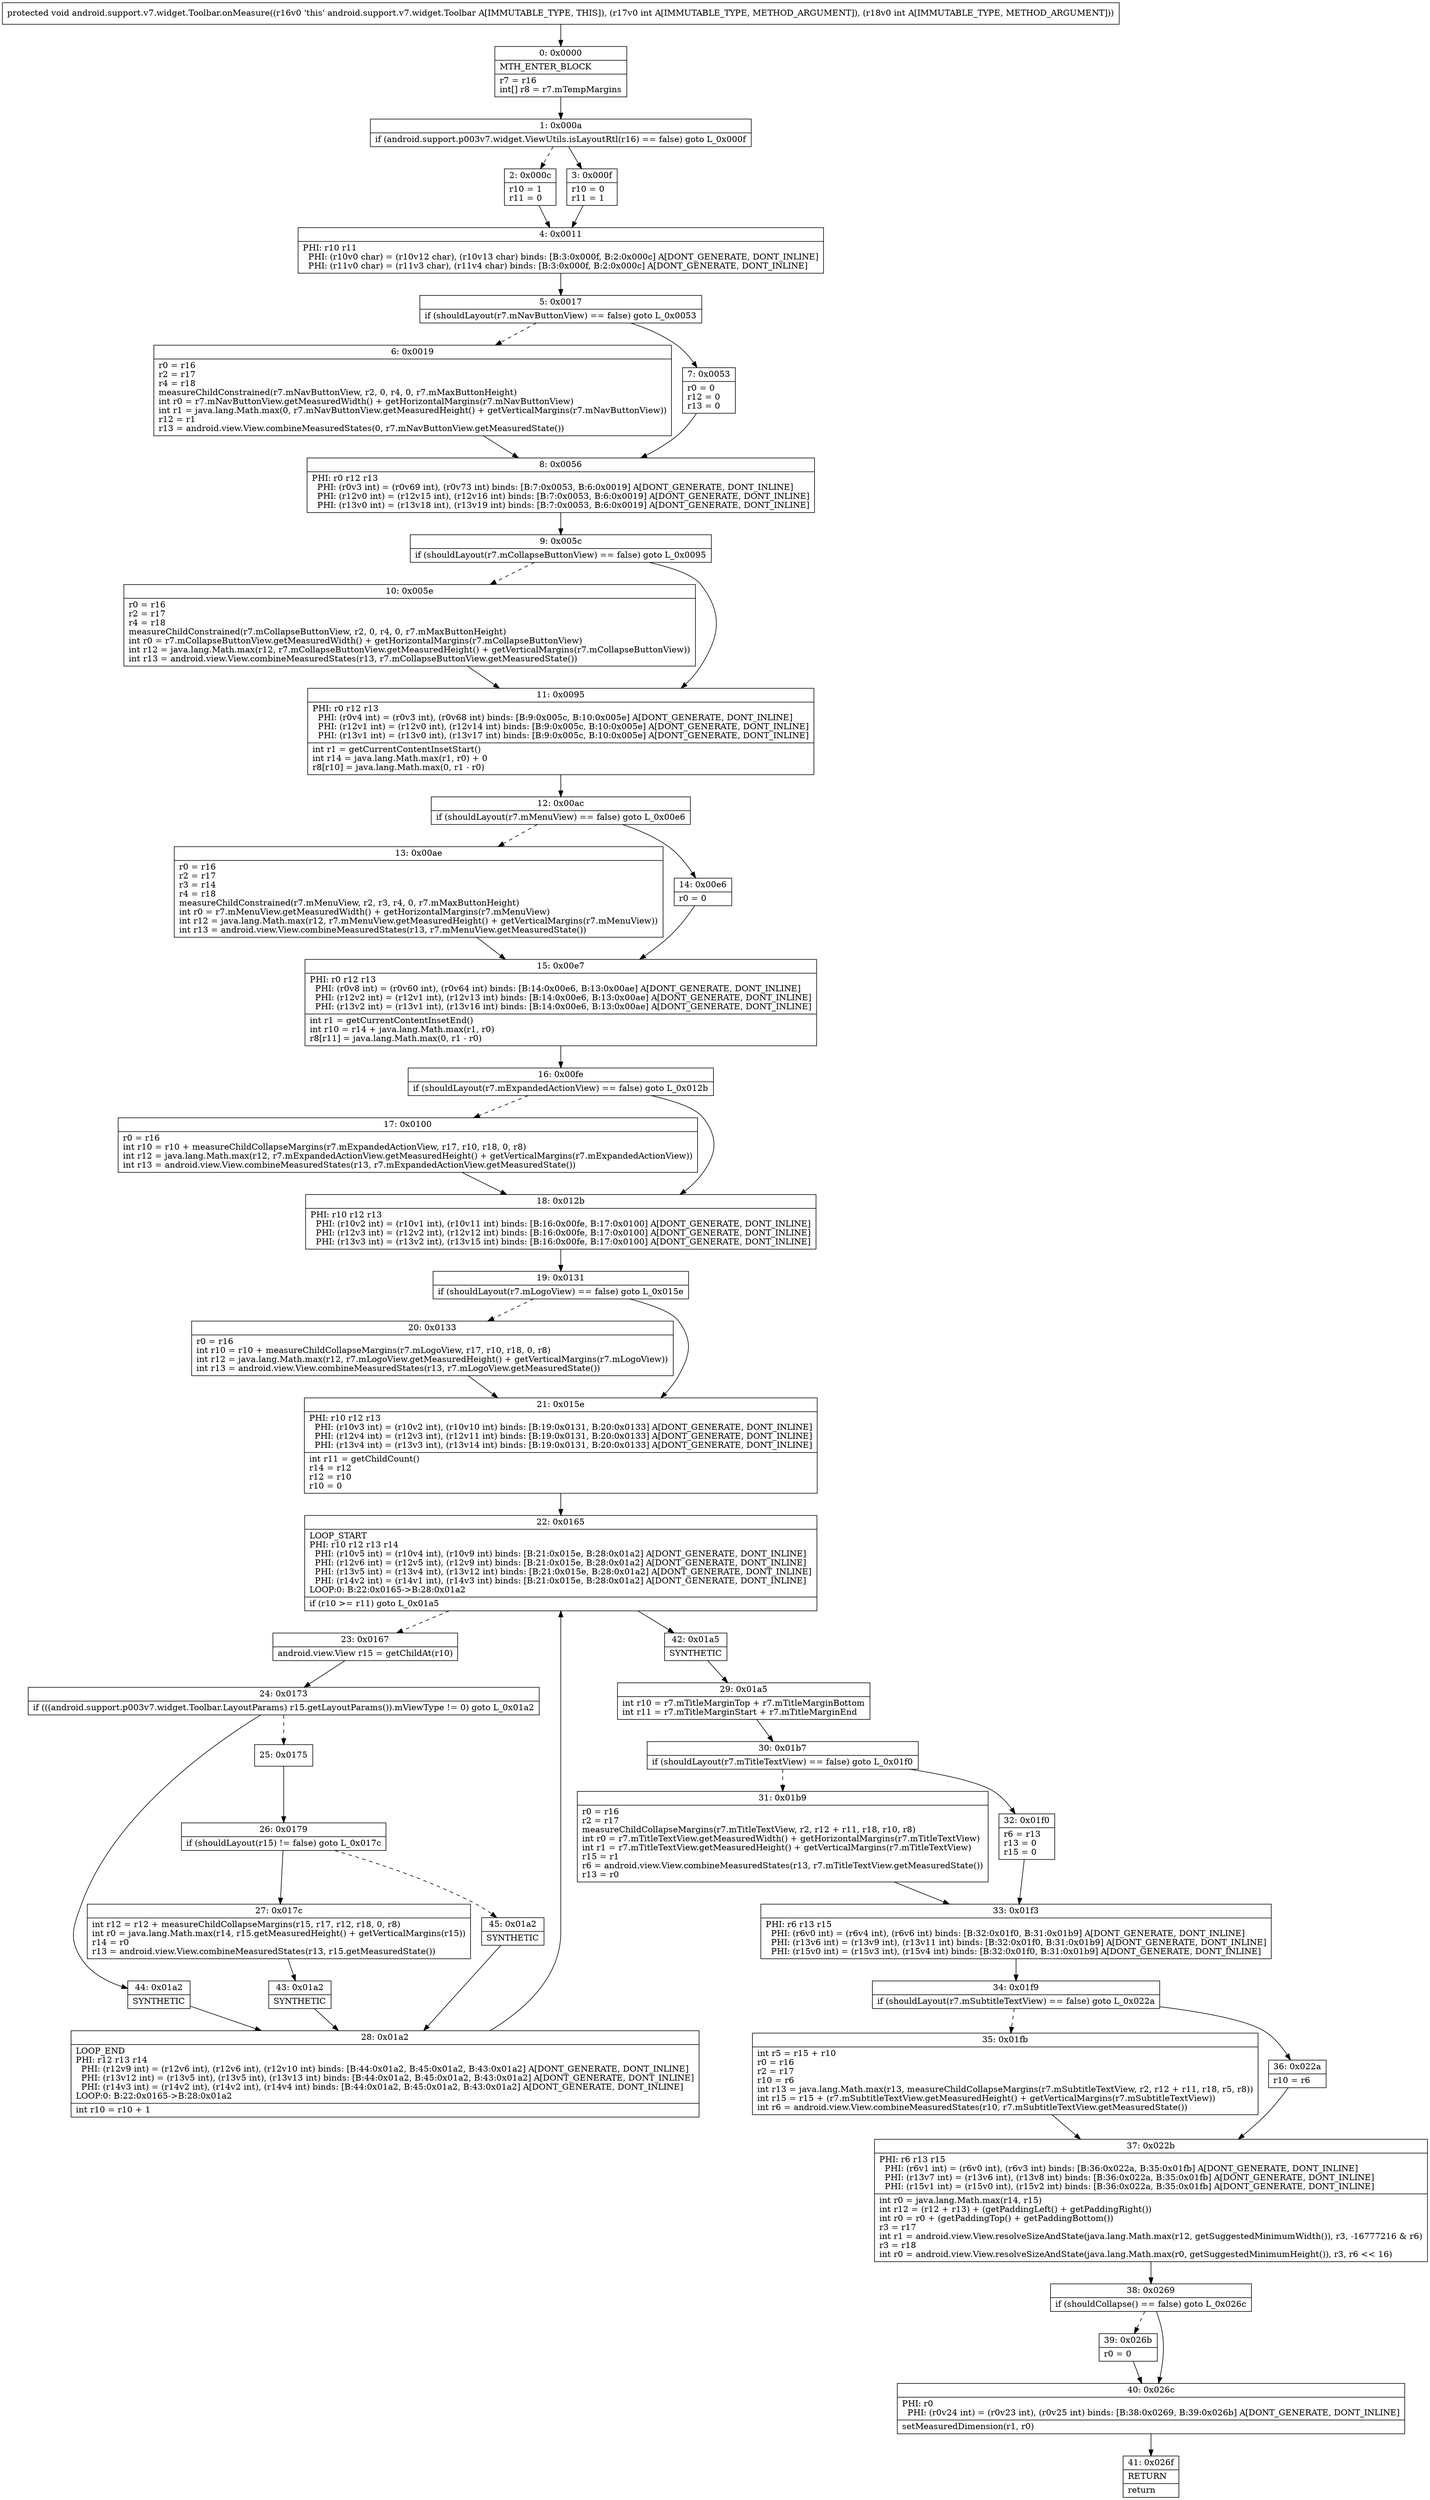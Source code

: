 digraph "CFG forandroid.support.v7.widget.Toolbar.onMeasure(II)V" {
Node_0 [shape=record,label="{0\:\ 0x0000|MTH_ENTER_BLOCK\l|r7 = r16\lint[] r8 = r7.mTempMargins\l}"];
Node_1 [shape=record,label="{1\:\ 0x000a|if (android.support.p003v7.widget.ViewUtils.isLayoutRtl(r16) == false) goto L_0x000f\l}"];
Node_2 [shape=record,label="{2\:\ 0x000c|r10 = 1\lr11 = 0\l}"];
Node_3 [shape=record,label="{3\:\ 0x000f|r10 = 0\lr11 = 1\l}"];
Node_4 [shape=record,label="{4\:\ 0x0011|PHI: r10 r11 \l  PHI: (r10v0 char) = (r10v12 char), (r10v13 char) binds: [B:3:0x000f, B:2:0x000c] A[DONT_GENERATE, DONT_INLINE]\l  PHI: (r11v0 char) = (r11v3 char), (r11v4 char) binds: [B:3:0x000f, B:2:0x000c] A[DONT_GENERATE, DONT_INLINE]\l}"];
Node_5 [shape=record,label="{5\:\ 0x0017|if (shouldLayout(r7.mNavButtonView) == false) goto L_0x0053\l}"];
Node_6 [shape=record,label="{6\:\ 0x0019|r0 = r16\lr2 = r17\lr4 = r18\lmeasureChildConstrained(r7.mNavButtonView, r2, 0, r4, 0, r7.mMaxButtonHeight)\lint r0 = r7.mNavButtonView.getMeasuredWidth() + getHorizontalMargins(r7.mNavButtonView)\lint r1 = java.lang.Math.max(0, r7.mNavButtonView.getMeasuredHeight() + getVerticalMargins(r7.mNavButtonView))\lr12 = r1\lr13 = android.view.View.combineMeasuredStates(0, r7.mNavButtonView.getMeasuredState())\l}"];
Node_7 [shape=record,label="{7\:\ 0x0053|r0 = 0\lr12 = 0\lr13 = 0\l}"];
Node_8 [shape=record,label="{8\:\ 0x0056|PHI: r0 r12 r13 \l  PHI: (r0v3 int) = (r0v69 int), (r0v73 int) binds: [B:7:0x0053, B:6:0x0019] A[DONT_GENERATE, DONT_INLINE]\l  PHI: (r12v0 int) = (r12v15 int), (r12v16 int) binds: [B:7:0x0053, B:6:0x0019] A[DONT_GENERATE, DONT_INLINE]\l  PHI: (r13v0 int) = (r13v18 int), (r13v19 int) binds: [B:7:0x0053, B:6:0x0019] A[DONT_GENERATE, DONT_INLINE]\l}"];
Node_9 [shape=record,label="{9\:\ 0x005c|if (shouldLayout(r7.mCollapseButtonView) == false) goto L_0x0095\l}"];
Node_10 [shape=record,label="{10\:\ 0x005e|r0 = r16\lr2 = r17\lr4 = r18\lmeasureChildConstrained(r7.mCollapseButtonView, r2, 0, r4, 0, r7.mMaxButtonHeight)\lint r0 = r7.mCollapseButtonView.getMeasuredWidth() + getHorizontalMargins(r7.mCollapseButtonView)\lint r12 = java.lang.Math.max(r12, r7.mCollapseButtonView.getMeasuredHeight() + getVerticalMargins(r7.mCollapseButtonView))\lint r13 = android.view.View.combineMeasuredStates(r13, r7.mCollapseButtonView.getMeasuredState())\l}"];
Node_11 [shape=record,label="{11\:\ 0x0095|PHI: r0 r12 r13 \l  PHI: (r0v4 int) = (r0v3 int), (r0v68 int) binds: [B:9:0x005c, B:10:0x005e] A[DONT_GENERATE, DONT_INLINE]\l  PHI: (r12v1 int) = (r12v0 int), (r12v14 int) binds: [B:9:0x005c, B:10:0x005e] A[DONT_GENERATE, DONT_INLINE]\l  PHI: (r13v1 int) = (r13v0 int), (r13v17 int) binds: [B:9:0x005c, B:10:0x005e] A[DONT_GENERATE, DONT_INLINE]\l|int r1 = getCurrentContentInsetStart()\lint r14 = java.lang.Math.max(r1, r0) + 0\lr8[r10] = java.lang.Math.max(0, r1 \- r0)\l}"];
Node_12 [shape=record,label="{12\:\ 0x00ac|if (shouldLayout(r7.mMenuView) == false) goto L_0x00e6\l}"];
Node_13 [shape=record,label="{13\:\ 0x00ae|r0 = r16\lr2 = r17\lr3 = r14\lr4 = r18\lmeasureChildConstrained(r7.mMenuView, r2, r3, r4, 0, r7.mMaxButtonHeight)\lint r0 = r7.mMenuView.getMeasuredWidth() + getHorizontalMargins(r7.mMenuView)\lint r12 = java.lang.Math.max(r12, r7.mMenuView.getMeasuredHeight() + getVerticalMargins(r7.mMenuView))\lint r13 = android.view.View.combineMeasuredStates(r13, r7.mMenuView.getMeasuredState())\l}"];
Node_14 [shape=record,label="{14\:\ 0x00e6|r0 = 0\l}"];
Node_15 [shape=record,label="{15\:\ 0x00e7|PHI: r0 r12 r13 \l  PHI: (r0v8 int) = (r0v60 int), (r0v64 int) binds: [B:14:0x00e6, B:13:0x00ae] A[DONT_GENERATE, DONT_INLINE]\l  PHI: (r12v2 int) = (r12v1 int), (r12v13 int) binds: [B:14:0x00e6, B:13:0x00ae] A[DONT_GENERATE, DONT_INLINE]\l  PHI: (r13v2 int) = (r13v1 int), (r13v16 int) binds: [B:14:0x00e6, B:13:0x00ae] A[DONT_GENERATE, DONT_INLINE]\l|int r1 = getCurrentContentInsetEnd()\lint r10 = r14 + java.lang.Math.max(r1, r0)\lr8[r11] = java.lang.Math.max(0, r1 \- r0)\l}"];
Node_16 [shape=record,label="{16\:\ 0x00fe|if (shouldLayout(r7.mExpandedActionView) == false) goto L_0x012b\l}"];
Node_17 [shape=record,label="{17\:\ 0x0100|r0 = r16\lint r10 = r10 + measureChildCollapseMargins(r7.mExpandedActionView, r17, r10, r18, 0, r8)\lint r12 = java.lang.Math.max(r12, r7.mExpandedActionView.getMeasuredHeight() + getVerticalMargins(r7.mExpandedActionView))\lint r13 = android.view.View.combineMeasuredStates(r13, r7.mExpandedActionView.getMeasuredState())\l}"];
Node_18 [shape=record,label="{18\:\ 0x012b|PHI: r10 r12 r13 \l  PHI: (r10v2 int) = (r10v1 int), (r10v11 int) binds: [B:16:0x00fe, B:17:0x0100] A[DONT_GENERATE, DONT_INLINE]\l  PHI: (r12v3 int) = (r12v2 int), (r12v12 int) binds: [B:16:0x00fe, B:17:0x0100] A[DONT_GENERATE, DONT_INLINE]\l  PHI: (r13v3 int) = (r13v2 int), (r13v15 int) binds: [B:16:0x00fe, B:17:0x0100] A[DONT_GENERATE, DONT_INLINE]\l}"];
Node_19 [shape=record,label="{19\:\ 0x0131|if (shouldLayout(r7.mLogoView) == false) goto L_0x015e\l}"];
Node_20 [shape=record,label="{20\:\ 0x0133|r0 = r16\lint r10 = r10 + measureChildCollapseMargins(r7.mLogoView, r17, r10, r18, 0, r8)\lint r12 = java.lang.Math.max(r12, r7.mLogoView.getMeasuredHeight() + getVerticalMargins(r7.mLogoView))\lint r13 = android.view.View.combineMeasuredStates(r13, r7.mLogoView.getMeasuredState())\l}"];
Node_21 [shape=record,label="{21\:\ 0x015e|PHI: r10 r12 r13 \l  PHI: (r10v3 int) = (r10v2 int), (r10v10 int) binds: [B:19:0x0131, B:20:0x0133] A[DONT_GENERATE, DONT_INLINE]\l  PHI: (r12v4 int) = (r12v3 int), (r12v11 int) binds: [B:19:0x0131, B:20:0x0133] A[DONT_GENERATE, DONT_INLINE]\l  PHI: (r13v4 int) = (r13v3 int), (r13v14 int) binds: [B:19:0x0131, B:20:0x0133] A[DONT_GENERATE, DONT_INLINE]\l|int r11 = getChildCount()\lr14 = r12\lr12 = r10\lr10 = 0\l}"];
Node_22 [shape=record,label="{22\:\ 0x0165|LOOP_START\lPHI: r10 r12 r13 r14 \l  PHI: (r10v5 int) = (r10v4 int), (r10v9 int) binds: [B:21:0x015e, B:28:0x01a2] A[DONT_GENERATE, DONT_INLINE]\l  PHI: (r12v6 int) = (r12v5 int), (r12v9 int) binds: [B:21:0x015e, B:28:0x01a2] A[DONT_GENERATE, DONT_INLINE]\l  PHI: (r13v5 int) = (r13v4 int), (r13v12 int) binds: [B:21:0x015e, B:28:0x01a2] A[DONT_GENERATE, DONT_INLINE]\l  PHI: (r14v2 int) = (r14v1 int), (r14v3 int) binds: [B:21:0x015e, B:28:0x01a2] A[DONT_GENERATE, DONT_INLINE]\lLOOP:0: B:22:0x0165\-\>B:28:0x01a2\l|if (r10 \>= r11) goto L_0x01a5\l}"];
Node_23 [shape=record,label="{23\:\ 0x0167|android.view.View r15 = getChildAt(r10)\l}"];
Node_24 [shape=record,label="{24\:\ 0x0173|if (((android.support.p003v7.widget.Toolbar.LayoutParams) r15.getLayoutParams()).mViewType != 0) goto L_0x01a2\l}"];
Node_25 [shape=record,label="{25\:\ 0x0175}"];
Node_26 [shape=record,label="{26\:\ 0x0179|if (shouldLayout(r15) != false) goto L_0x017c\l}"];
Node_27 [shape=record,label="{27\:\ 0x017c|int r12 = r12 + measureChildCollapseMargins(r15, r17, r12, r18, 0, r8)\lint r0 = java.lang.Math.max(r14, r15.getMeasuredHeight() + getVerticalMargins(r15))\lr14 = r0\lr13 = android.view.View.combineMeasuredStates(r13, r15.getMeasuredState())\l}"];
Node_28 [shape=record,label="{28\:\ 0x01a2|LOOP_END\lPHI: r12 r13 r14 \l  PHI: (r12v9 int) = (r12v6 int), (r12v6 int), (r12v10 int) binds: [B:44:0x01a2, B:45:0x01a2, B:43:0x01a2] A[DONT_GENERATE, DONT_INLINE]\l  PHI: (r13v12 int) = (r13v5 int), (r13v5 int), (r13v13 int) binds: [B:44:0x01a2, B:45:0x01a2, B:43:0x01a2] A[DONT_GENERATE, DONT_INLINE]\l  PHI: (r14v3 int) = (r14v2 int), (r14v2 int), (r14v4 int) binds: [B:44:0x01a2, B:45:0x01a2, B:43:0x01a2] A[DONT_GENERATE, DONT_INLINE]\lLOOP:0: B:22:0x0165\-\>B:28:0x01a2\l|int r10 = r10 + 1\l}"];
Node_29 [shape=record,label="{29\:\ 0x01a5|int r10 = r7.mTitleMarginTop + r7.mTitleMarginBottom\lint r11 = r7.mTitleMarginStart + r7.mTitleMarginEnd\l}"];
Node_30 [shape=record,label="{30\:\ 0x01b7|if (shouldLayout(r7.mTitleTextView) == false) goto L_0x01f0\l}"];
Node_31 [shape=record,label="{31\:\ 0x01b9|r0 = r16\lr2 = r17\lmeasureChildCollapseMargins(r7.mTitleTextView, r2, r12 + r11, r18, r10, r8)\lint r0 = r7.mTitleTextView.getMeasuredWidth() + getHorizontalMargins(r7.mTitleTextView)\lint r1 = r7.mTitleTextView.getMeasuredHeight() + getVerticalMargins(r7.mTitleTextView)\lr15 = r1\lr6 = android.view.View.combineMeasuredStates(r13, r7.mTitleTextView.getMeasuredState())\lr13 = r0\l}"];
Node_32 [shape=record,label="{32\:\ 0x01f0|r6 = r13\lr13 = 0\lr15 = 0\l}"];
Node_33 [shape=record,label="{33\:\ 0x01f3|PHI: r6 r13 r15 \l  PHI: (r6v0 int) = (r6v4 int), (r6v6 int) binds: [B:32:0x01f0, B:31:0x01b9] A[DONT_GENERATE, DONT_INLINE]\l  PHI: (r13v6 int) = (r13v9 int), (r13v11 int) binds: [B:32:0x01f0, B:31:0x01b9] A[DONT_GENERATE, DONT_INLINE]\l  PHI: (r15v0 int) = (r15v3 int), (r15v4 int) binds: [B:32:0x01f0, B:31:0x01b9] A[DONT_GENERATE, DONT_INLINE]\l}"];
Node_34 [shape=record,label="{34\:\ 0x01f9|if (shouldLayout(r7.mSubtitleTextView) == false) goto L_0x022a\l}"];
Node_35 [shape=record,label="{35\:\ 0x01fb|int r5 = r15 + r10\lr0 = r16\lr2 = r17\lr10 = r6\lint r13 = java.lang.Math.max(r13, measureChildCollapseMargins(r7.mSubtitleTextView, r2, r12 + r11, r18, r5, r8))\lint r15 = r15 + (r7.mSubtitleTextView.getMeasuredHeight() + getVerticalMargins(r7.mSubtitleTextView))\lint r6 = android.view.View.combineMeasuredStates(r10, r7.mSubtitleTextView.getMeasuredState())\l}"];
Node_36 [shape=record,label="{36\:\ 0x022a|r10 = r6\l}"];
Node_37 [shape=record,label="{37\:\ 0x022b|PHI: r6 r13 r15 \l  PHI: (r6v1 int) = (r6v0 int), (r6v3 int) binds: [B:36:0x022a, B:35:0x01fb] A[DONT_GENERATE, DONT_INLINE]\l  PHI: (r13v7 int) = (r13v6 int), (r13v8 int) binds: [B:36:0x022a, B:35:0x01fb] A[DONT_GENERATE, DONT_INLINE]\l  PHI: (r15v1 int) = (r15v0 int), (r15v2 int) binds: [B:36:0x022a, B:35:0x01fb] A[DONT_GENERATE, DONT_INLINE]\l|int r0 = java.lang.Math.max(r14, r15)\lint r12 = (r12 + r13) + (getPaddingLeft() + getPaddingRight())\lint r0 = r0 + (getPaddingTop() + getPaddingBottom())\lr3 = r17\lint r1 = android.view.View.resolveSizeAndState(java.lang.Math.max(r12, getSuggestedMinimumWidth()), r3, \-16777216 & r6)\lr3 = r18\lint r0 = android.view.View.resolveSizeAndState(java.lang.Math.max(r0, getSuggestedMinimumHeight()), r3, r6 \<\< 16)\l}"];
Node_38 [shape=record,label="{38\:\ 0x0269|if (shouldCollapse() == false) goto L_0x026c\l}"];
Node_39 [shape=record,label="{39\:\ 0x026b|r0 = 0\l}"];
Node_40 [shape=record,label="{40\:\ 0x026c|PHI: r0 \l  PHI: (r0v24 int) = (r0v23 int), (r0v25 int) binds: [B:38:0x0269, B:39:0x026b] A[DONT_GENERATE, DONT_INLINE]\l|setMeasuredDimension(r1, r0)\l}"];
Node_41 [shape=record,label="{41\:\ 0x026f|RETURN\l|return\l}"];
Node_42 [shape=record,label="{42\:\ 0x01a5|SYNTHETIC\l}"];
Node_43 [shape=record,label="{43\:\ 0x01a2|SYNTHETIC\l}"];
Node_44 [shape=record,label="{44\:\ 0x01a2|SYNTHETIC\l}"];
Node_45 [shape=record,label="{45\:\ 0x01a2|SYNTHETIC\l}"];
MethodNode[shape=record,label="{protected void android.support.v7.widget.Toolbar.onMeasure((r16v0 'this' android.support.v7.widget.Toolbar A[IMMUTABLE_TYPE, THIS]), (r17v0 int A[IMMUTABLE_TYPE, METHOD_ARGUMENT]), (r18v0 int A[IMMUTABLE_TYPE, METHOD_ARGUMENT])) }"];
MethodNode -> Node_0;
Node_0 -> Node_1;
Node_1 -> Node_2[style=dashed];
Node_1 -> Node_3;
Node_2 -> Node_4;
Node_3 -> Node_4;
Node_4 -> Node_5;
Node_5 -> Node_6[style=dashed];
Node_5 -> Node_7;
Node_6 -> Node_8;
Node_7 -> Node_8;
Node_8 -> Node_9;
Node_9 -> Node_10[style=dashed];
Node_9 -> Node_11;
Node_10 -> Node_11;
Node_11 -> Node_12;
Node_12 -> Node_13[style=dashed];
Node_12 -> Node_14;
Node_13 -> Node_15;
Node_14 -> Node_15;
Node_15 -> Node_16;
Node_16 -> Node_17[style=dashed];
Node_16 -> Node_18;
Node_17 -> Node_18;
Node_18 -> Node_19;
Node_19 -> Node_20[style=dashed];
Node_19 -> Node_21;
Node_20 -> Node_21;
Node_21 -> Node_22;
Node_22 -> Node_23[style=dashed];
Node_22 -> Node_42;
Node_23 -> Node_24;
Node_24 -> Node_25[style=dashed];
Node_24 -> Node_44;
Node_25 -> Node_26;
Node_26 -> Node_27;
Node_26 -> Node_45[style=dashed];
Node_27 -> Node_43;
Node_28 -> Node_22;
Node_29 -> Node_30;
Node_30 -> Node_31[style=dashed];
Node_30 -> Node_32;
Node_31 -> Node_33;
Node_32 -> Node_33;
Node_33 -> Node_34;
Node_34 -> Node_35[style=dashed];
Node_34 -> Node_36;
Node_35 -> Node_37;
Node_36 -> Node_37;
Node_37 -> Node_38;
Node_38 -> Node_39[style=dashed];
Node_38 -> Node_40;
Node_39 -> Node_40;
Node_40 -> Node_41;
Node_42 -> Node_29;
Node_43 -> Node_28;
Node_44 -> Node_28;
Node_45 -> Node_28;
}

